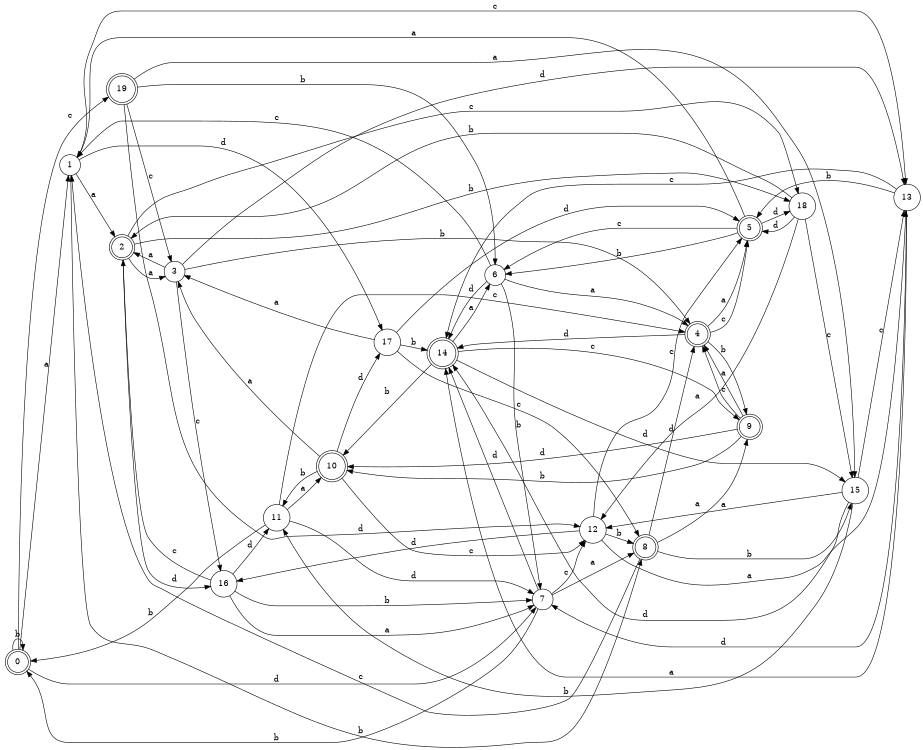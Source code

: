 digraph n16_8 {
__start0 [label="" shape="none"];

rankdir=LR;
size="8,5";

s0 [style="rounded,filled", color="black", fillcolor="white" shape="doublecircle", label="0"];
s1 [style="filled", color="black", fillcolor="white" shape="circle", label="1"];
s2 [style="rounded,filled", color="black", fillcolor="white" shape="doublecircle", label="2"];
s3 [style="filled", color="black", fillcolor="white" shape="circle", label="3"];
s4 [style="rounded,filled", color="black", fillcolor="white" shape="doublecircle", label="4"];
s5 [style="rounded,filled", color="black", fillcolor="white" shape="doublecircle", label="5"];
s6 [style="filled", color="black", fillcolor="white" shape="circle", label="6"];
s7 [style="filled", color="black", fillcolor="white" shape="circle", label="7"];
s8 [style="rounded,filled", color="black", fillcolor="white" shape="doublecircle", label="8"];
s9 [style="rounded,filled", color="black", fillcolor="white" shape="doublecircle", label="9"];
s10 [style="rounded,filled", color="black", fillcolor="white" shape="doublecircle", label="10"];
s11 [style="filled", color="black", fillcolor="white" shape="circle", label="11"];
s12 [style="filled", color="black", fillcolor="white" shape="circle", label="12"];
s13 [style="filled", color="black", fillcolor="white" shape="circle", label="13"];
s14 [style="rounded,filled", color="black", fillcolor="white" shape="doublecircle", label="14"];
s15 [style="filled", color="black", fillcolor="white" shape="circle", label="15"];
s16 [style="filled", color="black", fillcolor="white" shape="circle", label="16"];
s17 [style="filled", color="black", fillcolor="white" shape="circle", label="17"];
s18 [style="filled", color="black", fillcolor="white" shape="circle", label="18"];
s19 [style="rounded,filled", color="black", fillcolor="white" shape="doublecircle", label="19"];
s0 -> s1 [label="a"];
s0 -> s0 [label="b"];
s0 -> s19 [label="c"];
s0 -> s7 [label="d"];
s1 -> s2 [label="a"];
s1 -> s8 [label="b"];
s1 -> s13 [label="c"];
s1 -> s17 [label="d"];
s2 -> s3 [label="a"];
s2 -> s18 [label="b"];
s2 -> s18 [label="c"];
s2 -> s16 [label="d"];
s3 -> s2 [label="a"];
s3 -> s4 [label="b"];
s3 -> s16 [label="c"];
s3 -> s13 [label="d"];
s4 -> s5 [label="a"];
s4 -> s9 [label="b"];
s4 -> s5 [label="c"];
s4 -> s14 [label="d"];
s5 -> s1 [label="a"];
s5 -> s6 [label="b"];
s5 -> s6 [label="c"];
s5 -> s18 [label="d"];
s6 -> s4 [label="a"];
s6 -> s7 [label="b"];
s6 -> s1 [label="c"];
s6 -> s14 [label="d"];
s7 -> s8 [label="a"];
s7 -> s0 [label="b"];
s7 -> s12 [label="c"];
s7 -> s14 [label="d"];
s8 -> s9 [label="a"];
s8 -> s15 [label="b"];
s8 -> s1 [label="c"];
s8 -> s4 [label="d"];
s9 -> s4 [label="a"];
s9 -> s10 [label="b"];
s9 -> s4 [label="c"];
s9 -> s10 [label="d"];
s10 -> s3 [label="a"];
s10 -> s11 [label="b"];
s10 -> s12 [label="c"];
s10 -> s17 [label="d"];
s11 -> s10 [label="a"];
s11 -> s0 [label="b"];
s11 -> s4 [label="c"];
s11 -> s7 [label="d"];
s12 -> s13 [label="a"];
s12 -> s8 [label="b"];
s12 -> s5 [label="c"];
s12 -> s16 [label="d"];
s13 -> s14 [label="a"];
s13 -> s5 [label="b"];
s13 -> s14 [label="c"];
s13 -> s7 [label="d"];
s14 -> s6 [label="a"];
s14 -> s10 [label="b"];
s14 -> s9 [label="c"];
s14 -> s15 [label="d"];
s15 -> s12 [label="a"];
s15 -> s11 [label="b"];
s15 -> s13 [label="c"];
s15 -> s14 [label="d"];
s16 -> s7 [label="a"];
s16 -> s7 [label="b"];
s16 -> s2 [label="c"];
s16 -> s11 [label="d"];
s17 -> s3 [label="a"];
s17 -> s14 [label="b"];
s17 -> s8 [label="c"];
s17 -> s5 [label="d"];
s18 -> s12 [label="a"];
s18 -> s2 [label="b"];
s18 -> s15 [label="c"];
s18 -> s5 [label="d"];
s19 -> s15 [label="a"];
s19 -> s6 [label="b"];
s19 -> s3 [label="c"];
s19 -> s12 [label="d"];

}